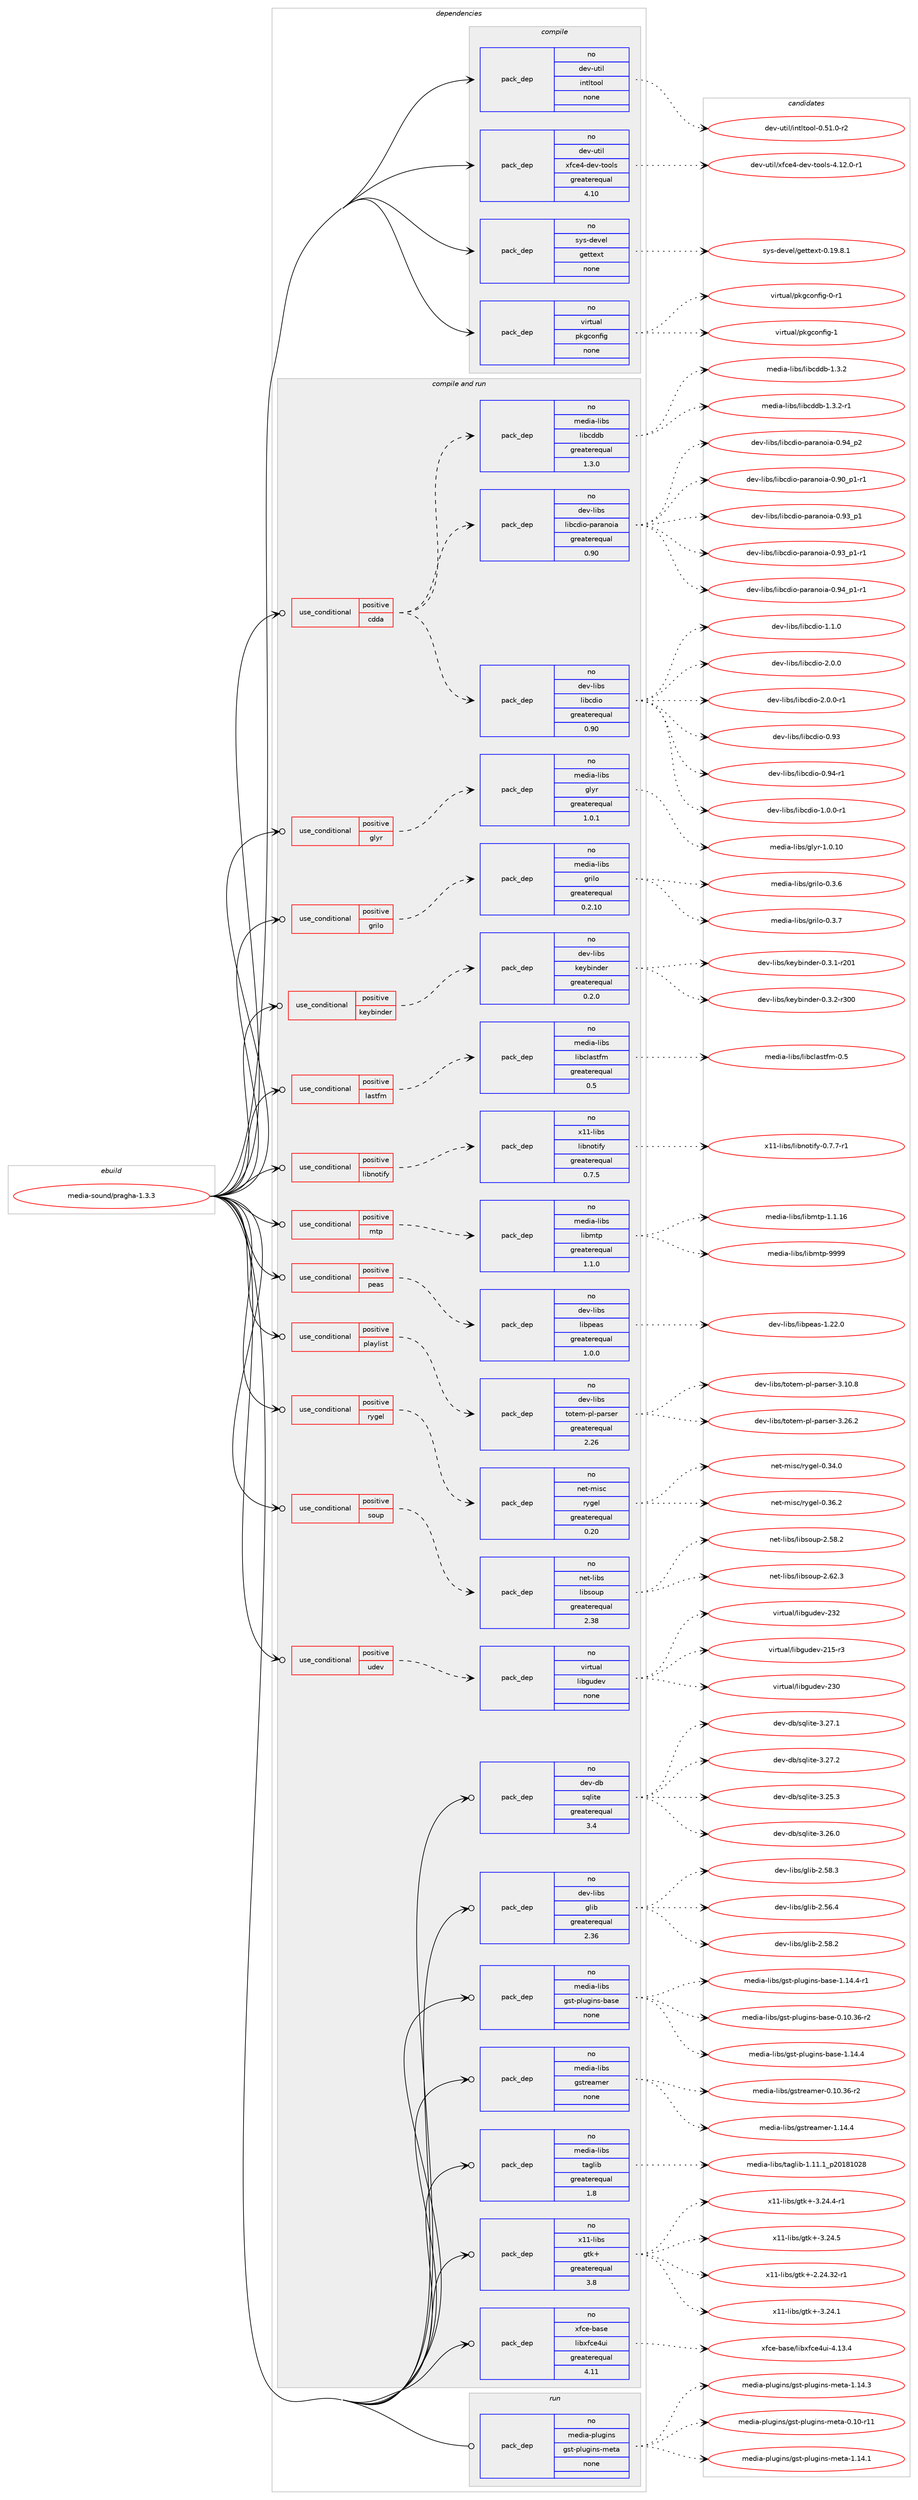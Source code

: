 digraph prolog {

# *************
# Graph options
# *************

newrank=true;
concentrate=true;
compound=true;
graph [rankdir=LR,fontname=Helvetica,fontsize=10,ranksep=1.5];#, ranksep=2.5, nodesep=0.2];
edge  [arrowhead=vee];
node  [fontname=Helvetica,fontsize=10];

# **********
# The ebuild
# **********

subgraph cluster_leftcol {
color=gray;
rank=same;
label=<<i>ebuild</i>>;
id [label="media-sound/pragha-1.3.3", color=red, width=4, href="../media-sound/pragha-1.3.3.svg"];
}

# ****************
# The dependencies
# ****************

subgraph cluster_midcol {
color=gray;
label=<<i>dependencies</i>>;
subgraph cluster_compile {
fillcolor="#eeeeee";
style=filled;
label=<<i>compile</i>>;
subgraph pack1165012 {
dependency1629195 [label=<<TABLE BORDER="0" CELLBORDER="1" CELLSPACING="0" CELLPADDING="4" WIDTH="220"><TR><TD ROWSPAN="6" CELLPADDING="30">pack_dep</TD></TR><TR><TD WIDTH="110">no</TD></TR><TR><TD>dev-util</TD></TR><TR><TD>intltool</TD></TR><TR><TD>none</TD></TR><TR><TD></TD></TR></TABLE>>, shape=none, color=blue];
}
id:e -> dependency1629195:w [weight=20,style="solid",arrowhead="vee"];
subgraph pack1165013 {
dependency1629196 [label=<<TABLE BORDER="0" CELLBORDER="1" CELLSPACING="0" CELLPADDING="4" WIDTH="220"><TR><TD ROWSPAN="6" CELLPADDING="30">pack_dep</TD></TR><TR><TD WIDTH="110">no</TD></TR><TR><TD>dev-util</TD></TR><TR><TD>xfce4-dev-tools</TD></TR><TR><TD>greaterequal</TD></TR><TR><TD>4.10</TD></TR></TABLE>>, shape=none, color=blue];
}
id:e -> dependency1629196:w [weight=20,style="solid",arrowhead="vee"];
subgraph pack1165014 {
dependency1629197 [label=<<TABLE BORDER="0" CELLBORDER="1" CELLSPACING="0" CELLPADDING="4" WIDTH="220"><TR><TD ROWSPAN="6" CELLPADDING="30">pack_dep</TD></TR><TR><TD WIDTH="110">no</TD></TR><TR><TD>sys-devel</TD></TR><TR><TD>gettext</TD></TR><TR><TD>none</TD></TR><TR><TD></TD></TR></TABLE>>, shape=none, color=blue];
}
id:e -> dependency1629197:w [weight=20,style="solid",arrowhead="vee"];
subgraph pack1165015 {
dependency1629198 [label=<<TABLE BORDER="0" CELLBORDER="1" CELLSPACING="0" CELLPADDING="4" WIDTH="220"><TR><TD ROWSPAN="6" CELLPADDING="30">pack_dep</TD></TR><TR><TD WIDTH="110">no</TD></TR><TR><TD>virtual</TD></TR><TR><TD>pkgconfig</TD></TR><TR><TD>none</TD></TR><TR><TD></TD></TR></TABLE>>, shape=none, color=blue];
}
id:e -> dependency1629198:w [weight=20,style="solid",arrowhead="vee"];
}
subgraph cluster_compileandrun {
fillcolor="#eeeeee";
style=filled;
label=<<i>compile and run</i>>;
subgraph cond437871 {
dependency1629199 [label=<<TABLE BORDER="0" CELLBORDER="1" CELLSPACING="0" CELLPADDING="4"><TR><TD ROWSPAN="3" CELLPADDING="10">use_conditional</TD></TR><TR><TD>positive</TD></TR><TR><TD>cdda</TD></TR></TABLE>>, shape=none, color=red];
subgraph pack1165016 {
dependency1629200 [label=<<TABLE BORDER="0" CELLBORDER="1" CELLSPACING="0" CELLPADDING="4" WIDTH="220"><TR><TD ROWSPAN="6" CELLPADDING="30">pack_dep</TD></TR><TR><TD WIDTH="110">no</TD></TR><TR><TD>dev-libs</TD></TR><TR><TD>libcdio</TD></TR><TR><TD>greaterequal</TD></TR><TR><TD>0.90</TD></TR></TABLE>>, shape=none, color=blue];
}
dependency1629199:e -> dependency1629200:w [weight=20,style="dashed",arrowhead="vee"];
subgraph pack1165017 {
dependency1629201 [label=<<TABLE BORDER="0" CELLBORDER="1" CELLSPACING="0" CELLPADDING="4" WIDTH="220"><TR><TD ROWSPAN="6" CELLPADDING="30">pack_dep</TD></TR><TR><TD WIDTH="110">no</TD></TR><TR><TD>dev-libs</TD></TR><TR><TD>libcdio-paranoia</TD></TR><TR><TD>greaterequal</TD></TR><TR><TD>0.90</TD></TR></TABLE>>, shape=none, color=blue];
}
dependency1629199:e -> dependency1629201:w [weight=20,style="dashed",arrowhead="vee"];
subgraph pack1165018 {
dependency1629202 [label=<<TABLE BORDER="0" CELLBORDER="1" CELLSPACING="0" CELLPADDING="4" WIDTH="220"><TR><TD ROWSPAN="6" CELLPADDING="30">pack_dep</TD></TR><TR><TD WIDTH="110">no</TD></TR><TR><TD>media-libs</TD></TR><TR><TD>libcddb</TD></TR><TR><TD>greaterequal</TD></TR><TR><TD>1.3.0</TD></TR></TABLE>>, shape=none, color=blue];
}
dependency1629199:e -> dependency1629202:w [weight=20,style="dashed",arrowhead="vee"];
}
id:e -> dependency1629199:w [weight=20,style="solid",arrowhead="odotvee"];
subgraph cond437872 {
dependency1629203 [label=<<TABLE BORDER="0" CELLBORDER="1" CELLSPACING="0" CELLPADDING="4"><TR><TD ROWSPAN="3" CELLPADDING="10">use_conditional</TD></TR><TR><TD>positive</TD></TR><TR><TD>glyr</TD></TR></TABLE>>, shape=none, color=red];
subgraph pack1165019 {
dependency1629204 [label=<<TABLE BORDER="0" CELLBORDER="1" CELLSPACING="0" CELLPADDING="4" WIDTH="220"><TR><TD ROWSPAN="6" CELLPADDING="30">pack_dep</TD></TR><TR><TD WIDTH="110">no</TD></TR><TR><TD>media-libs</TD></TR><TR><TD>glyr</TD></TR><TR><TD>greaterequal</TD></TR><TR><TD>1.0.1</TD></TR></TABLE>>, shape=none, color=blue];
}
dependency1629203:e -> dependency1629204:w [weight=20,style="dashed",arrowhead="vee"];
}
id:e -> dependency1629203:w [weight=20,style="solid",arrowhead="odotvee"];
subgraph cond437873 {
dependency1629205 [label=<<TABLE BORDER="0" CELLBORDER="1" CELLSPACING="0" CELLPADDING="4"><TR><TD ROWSPAN="3" CELLPADDING="10">use_conditional</TD></TR><TR><TD>positive</TD></TR><TR><TD>grilo</TD></TR></TABLE>>, shape=none, color=red];
subgraph pack1165020 {
dependency1629206 [label=<<TABLE BORDER="0" CELLBORDER="1" CELLSPACING="0" CELLPADDING="4" WIDTH="220"><TR><TD ROWSPAN="6" CELLPADDING="30">pack_dep</TD></TR><TR><TD WIDTH="110">no</TD></TR><TR><TD>media-libs</TD></TR><TR><TD>grilo</TD></TR><TR><TD>greaterequal</TD></TR><TR><TD>0.2.10</TD></TR></TABLE>>, shape=none, color=blue];
}
dependency1629205:e -> dependency1629206:w [weight=20,style="dashed",arrowhead="vee"];
}
id:e -> dependency1629205:w [weight=20,style="solid",arrowhead="odotvee"];
subgraph cond437874 {
dependency1629207 [label=<<TABLE BORDER="0" CELLBORDER="1" CELLSPACING="0" CELLPADDING="4"><TR><TD ROWSPAN="3" CELLPADDING="10">use_conditional</TD></TR><TR><TD>positive</TD></TR><TR><TD>keybinder</TD></TR></TABLE>>, shape=none, color=red];
subgraph pack1165021 {
dependency1629208 [label=<<TABLE BORDER="0" CELLBORDER="1" CELLSPACING="0" CELLPADDING="4" WIDTH="220"><TR><TD ROWSPAN="6" CELLPADDING="30">pack_dep</TD></TR><TR><TD WIDTH="110">no</TD></TR><TR><TD>dev-libs</TD></TR><TR><TD>keybinder</TD></TR><TR><TD>greaterequal</TD></TR><TR><TD>0.2.0</TD></TR></TABLE>>, shape=none, color=blue];
}
dependency1629207:e -> dependency1629208:w [weight=20,style="dashed",arrowhead="vee"];
}
id:e -> dependency1629207:w [weight=20,style="solid",arrowhead="odotvee"];
subgraph cond437875 {
dependency1629209 [label=<<TABLE BORDER="0" CELLBORDER="1" CELLSPACING="0" CELLPADDING="4"><TR><TD ROWSPAN="3" CELLPADDING="10">use_conditional</TD></TR><TR><TD>positive</TD></TR><TR><TD>lastfm</TD></TR></TABLE>>, shape=none, color=red];
subgraph pack1165022 {
dependency1629210 [label=<<TABLE BORDER="0" CELLBORDER="1" CELLSPACING="0" CELLPADDING="4" WIDTH="220"><TR><TD ROWSPAN="6" CELLPADDING="30">pack_dep</TD></TR><TR><TD WIDTH="110">no</TD></TR><TR><TD>media-libs</TD></TR><TR><TD>libclastfm</TD></TR><TR><TD>greaterequal</TD></TR><TR><TD>0.5</TD></TR></TABLE>>, shape=none, color=blue];
}
dependency1629209:e -> dependency1629210:w [weight=20,style="dashed",arrowhead="vee"];
}
id:e -> dependency1629209:w [weight=20,style="solid",arrowhead="odotvee"];
subgraph cond437876 {
dependency1629211 [label=<<TABLE BORDER="0" CELLBORDER="1" CELLSPACING="0" CELLPADDING="4"><TR><TD ROWSPAN="3" CELLPADDING="10">use_conditional</TD></TR><TR><TD>positive</TD></TR><TR><TD>libnotify</TD></TR></TABLE>>, shape=none, color=red];
subgraph pack1165023 {
dependency1629212 [label=<<TABLE BORDER="0" CELLBORDER="1" CELLSPACING="0" CELLPADDING="4" WIDTH="220"><TR><TD ROWSPAN="6" CELLPADDING="30">pack_dep</TD></TR><TR><TD WIDTH="110">no</TD></TR><TR><TD>x11-libs</TD></TR><TR><TD>libnotify</TD></TR><TR><TD>greaterequal</TD></TR><TR><TD>0.7.5</TD></TR></TABLE>>, shape=none, color=blue];
}
dependency1629211:e -> dependency1629212:w [weight=20,style="dashed",arrowhead="vee"];
}
id:e -> dependency1629211:w [weight=20,style="solid",arrowhead="odotvee"];
subgraph cond437877 {
dependency1629213 [label=<<TABLE BORDER="0" CELLBORDER="1" CELLSPACING="0" CELLPADDING="4"><TR><TD ROWSPAN="3" CELLPADDING="10">use_conditional</TD></TR><TR><TD>positive</TD></TR><TR><TD>mtp</TD></TR></TABLE>>, shape=none, color=red];
subgraph pack1165024 {
dependency1629214 [label=<<TABLE BORDER="0" CELLBORDER="1" CELLSPACING="0" CELLPADDING="4" WIDTH="220"><TR><TD ROWSPAN="6" CELLPADDING="30">pack_dep</TD></TR><TR><TD WIDTH="110">no</TD></TR><TR><TD>media-libs</TD></TR><TR><TD>libmtp</TD></TR><TR><TD>greaterequal</TD></TR><TR><TD>1.1.0</TD></TR></TABLE>>, shape=none, color=blue];
}
dependency1629213:e -> dependency1629214:w [weight=20,style="dashed",arrowhead="vee"];
}
id:e -> dependency1629213:w [weight=20,style="solid",arrowhead="odotvee"];
subgraph cond437878 {
dependency1629215 [label=<<TABLE BORDER="0" CELLBORDER="1" CELLSPACING="0" CELLPADDING="4"><TR><TD ROWSPAN="3" CELLPADDING="10">use_conditional</TD></TR><TR><TD>positive</TD></TR><TR><TD>peas</TD></TR></TABLE>>, shape=none, color=red];
subgraph pack1165025 {
dependency1629216 [label=<<TABLE BORDER="0" CELLBORDER="1" CELLSPACING="0" CELLPADDING="4" WIDTH="220"><TR><TD ROWSPAN="6" CELLPADDING="30">pack_dep</TD></TR><TR><TD WIDTH="110">no</TD></TR><TR><TD>dev-libs</TD></TR><TR><TD>libpeas</TD></TR><TR><TD>greaterequal</TD></TR><TR><TD>1.0.0</TD></TR></TABLE>>, shape=none, color=blue];
}
dependency1629215:e -> dependency1629216:w [weight=20,style="dashed",arrowhead="vee"];
}
id:e -> dependency1629215:w [weight=20,style="solid",arrowhead="odotvee"];
subgraph cond437879 {
dependency1629217 [label=<<TABLE BORDER="0" CELLBORDER="1" CELLSPACING="0" CELLPADDING="4"><TR><TD ROWSPAN="3" CELLPADDING="10">use_conditional</TD></TR><TR><TD>positive</TD></TR><TR><TD>playlist</TD></TR></TABLE>>, shape=none, color=red];
subgraph pack1165026 {
dependency1629218 [label=<<TABLE BORDER="0" CELLBORDER="1" CELLSPACING="0" CELLPADDING="4" WIDTH="220"><TR><TD ROWSPAN="6" CELLPADDING="30">pack_dep</TD></TR><TR><TD WIDTH="110">no</TD></TR><TR><TD>dev-libs</TD></TR><TR><TD>totem-pl-parser</TD></TR><TR><TD>greaterequal</TD></TR><TR><TD>2.26</TD></TR></TABLE>>, shape=none, color=blue];
}
dependency1629217:e -> dependency1629218:w [weight=20,style="dashed",arrowhead="vee"];
}
id:e -> dependency1629217:w [weight=20,style="solid",arrowhead="odotvee"];
subgraph cond437880 {
dependency1629219 [label=<<TABLE BORDER="0" CELLBORDER="1" CELLSPACING="0" CELLPADDING="4"><TR><TD ROWSPAN="3" CELLPADDING="10">use_conditional</TD></TR><TR><TD>positive</TD></TR><TR><TD>rygel</TD></TR></TABLE>>, shape=none, color=red];
subgraph pack1165027 {
dependency1629220 [label=<<TABLE BORDER="0" CELLBORDER="1" CELLSPACING="0" CELLPADDING="4" WIDTH="220"><TR><TD ROWSPAN="6" CELLPADDING="30">pack_dep</TD></TR><TR><TD WIDTH="110">no</TD></TR><TR><TD>net-misc</TD></TR><TR><TD>rygel</TD></TR><TR><TD>greaterequal</TD></TR><TR><TD>0.20</TD></TR></TABLE>>, shape=none, color=blue];
}
dependency1629219:e -> dependency1629220:w [weight=20,style="dashed",arrowhead="vee"];
}
id:e -> dependency1629219:w [weight=20,style="solid",arrowhead="odotvee"];
subgraph cond437881 {
dependency1629221 [label=<<TABLE BORDER="0" CELLBORDER="1" CELLSPACING="0" CELLPADDING="4"><TR><TD ROWSPAN="3" CELLPADDING="10">use_conditional</TD></TR><TR><TD>positive</TD></TR><TR><TD>soup</TD></TR></TABLE>>, shape=none, color=red];
subgraph pack1165028 {
dependency1629222 [label=<<TABLE BORDER="0" CELLBORDER="1" CELLSPACING="0" CELLPADDING="4" WIDTH="220"><TR><TD ROWSPAN="6" CELLPADDING="30">pack_dep</TD></TR><TR><TD WIDTH="110">no</TD></TR><TR><TD>net-libs</TD></TR><TR><TD>libsoup</TD></TR><TR><TD>greaterequal</TD></TR><TR><TD>2.38</TD></TR></TABLE>>, shape=none, color=blue];
}
dependency1629221:e -> dependency1629222:w [weight=20,style="dashed",arrowhead="vee"];
}
id:e -> dependency1629221:w [weight=20,style="solid",arrowhead="odotvee"];
subgraph cond437882 {
dependency1629223 [label=<<TABLE BORDER="0" CELLBORDER="1" CELLSPACING="0" CELLPADDING="4"><TR><TD ROWSPAN="3" CELLPADDING="10">use_conditional</TD></TR><TR><TD>positive</TD></TR><TR><TD>udev</TD></TR></TABLE>>, shape=none, color=red];
subgraph pack1165029 {
dependency1629224 [label=<<TABLE BORDER="0" CELLBORDER="1" CELLSPACING="0" CELLPADDING="4" WIDTH="220"><TR><TD ROWSPAN="6" CELLPADDING="30">pack_dep</TD></TR><TR><TD WIDTH="110">no</TD></TR><TR><TD>virtual</TD></TR><TR><TD>libgudev</TD></TR><TR><TD>none</TD></TR><TR><TD></TD></TR></TABLE>>, shape=none, color=blue];
}
dependency1629223:e -> dependency1629224:w [weight=20,style="dashed",arrowhead="vee"];
}
id:e -> dependency1629223:w [weight=20,style="solid",arrowhead="odotvee"];
subgraph pack1165030 {
dependency1629225 [label=<<TABLE BORDER="0" CELLBORDER="1" CELLSPACING="0" CELLPADDING="4" WIDTH="220"><TR><TD ROWSPAN="6" CELLPADDING="30">pack_dep</TD></TR><TR><TD WIDTH="110">no</TD></TR><TR><TD>dev-db</TD></TR><TR><TD>sqlite</TD></TR><TR><TD>greaterequal</TD></TR><TR><TD>3.4</TD></TR></TABLE>>, shape=none, color=blue];
}
id:e -> dependency1629225:w [weight=20,style="solid",arrowhead="odotvee"];
subgraph pack1165031 {
dependency1629226 [label=<<TABLE BORDER="0" CELLBORDER="1" CELLSPACING="0" CELLPADDING="4" WIDTH="220"><TR><TD ROWSPAN="6" CELLPADDING="30">pack_dep</TD></TR><TR><TD WIDTH="110">no</TD></TR><TR><TD>dev-libs</TD></TR><TR><TD>glib</TD></TR><TR><TD>greaterequal</TD></TR><TR><TD>2.36</TD></TR></TABLE>>, shape=none, color=blue];
}
id:e -> dependency1629226:w [weight=20,style="solid",arrowhead="odotvee"];
subgraph pack1165032 {
dependency1629227 [label=<<TABLE BORDER="0" CELLBORDER="1" CELLSPACING="0" CELLPADDING="4" WIDTH="220"><TR><TD ROWSPAN="6" CELLPADDING="30">pack_dep</TD></TR><TR><TD WIDTH="110">no</TD></TR><TR><TD>media-libs</TD></TR><TR><TD>gst-plugins-base</TD></TR><TR><TD>none</TD></TR><TR><TD></TD></TR></TABLE>>, shape=none, color=blue];
}
id:e -> dependency1629227:w [weight=20,style="solid",arrowhead="odotvee"];
subgraph pack1165033 {
dependency1629228 [label=<<TABLE BORDER="0" CELLBORDER="1" CELLSPACING="0" CELLPADDING="4" WIDTH="220"><TR><TD ROWSPAN="6" CELLPADDING="30">pack_dep</TD></TR><TR><TD WIDTH="110">no</TD></TR><TR><TD>media-libs</TD></TR><TR><TD>gstreamer</TD></TR><TR><TD>none</TD></TR><TR><TD></TD></TR></TABLE>>, shape=none, color=blue];
}
id:e -> dependency1629228:w [weight=20,style="solid",arrowhead="odotvee"];
subgraph pack1165034 {
dependency1629229 [label=<<TABLE BORDER="0" CELLBORDER="1" CELLSPACING="0" CELLPADDING="4" WIDTH="220"><TR><TD ROWSPAN="6" CELLPADDING="30">pack_dep</TD></TR><TR><TD WIDTH="110">no</TD></TR><TR><TD>media-libs</TD></TR><TR><TD>taglib</TD></TR><TR><TD>greaterequal</TD></TR><TR><TD>1.8</TD></TR></TABLE>>, shape=none, color=blue];
}
id:e -> dependency1629229:w [weight=20,style="solid",arrowhead="odotvee"];
subgraph pack1165035 {
dependency1629230 [label=<<TABLE BORDER="0" CELLBORDER="1" CELLSPACING="0" CELLPADDING="4" WIDTH="220"><TR><TD ROWSPAN="6" CELLPADDING="30">pack_dep</TD></TR><TR><TD WIDTH="110">no</TD></TR><TR><TD>x11-libs</TD></TR><TR><TD>gtk+</TD></TR><TR><TD>greaterequal</TD></TR><TR><TD>3.8</TD></TR></TABLE>>, shape=none, color=blue];
}
id:e -> dependency1629230:w [weight=20,style="solid",arrowhead="odotvee"];
subgraph pack1165036 {
dependency1629231 [label=<<TABLE BORDER="0" CELLBORDER="1" CELLSPACING="0" CELLPADDING="4" WIDTH="220"><TR><TD ROWSPAN="6" CELLPADDING="30">pack_dep</TD></TR><TR><TD WIDTH="110">no</TD></TR><TR><TD>xfce-base</TD></TR><TR><TD>libxfce4ui</TD></TR><TR><TD>greaterequal</TD></TR><TR><TD>4.11</TD></TR></TABLE>>, shape=none, color=blue];
}
id:e -> dependency1629231:w [weight=20,style="solid",arrowhead="odotvee"];
}
subgraph cluster_run {
fillcolor="#eeeeee";
style=filled;
label=<<i>run</i>>;
subgraph pack1165037 {
dependency1629232 [label=<<TABLE BORDER="0" CELLBORDER="1" CELLSPACING="0" CELLPADDING="4" WIDTH="220"><TR><TD ROWSPAN="6" CELLPADDING="30">pack_dep</TD></TR><TR><TD WIDTH="110">no</TD></TR><TR><TD>media-plugins</TD></TR><TR><TD>gst-plugins-meta</TD></TR><TR><TD>none</TD></TR><TR><TD></TD></TR></TABLE>>, shape=none, color=blue];
}
id:e -> dependency1629232:w [weight=20,style="solid",arrowhead="odot"];
}
}

# **************
# The candidates
# **************

subgraph cluster_choices {
rank=same;
color=gray;
label=<<i>candidates</i>>;

subgraph choice1165012 {
color=black;
nodesep=1;
choice1001011184511711610510847105110116108116111111108454846534946484511450 [label="dev-util/intltool-0.51.0-r2", color=red, width=4,href="../dev-util/intltool-0.51.0-r2.svg"];
dependency1629195:e -> choice1001011184511711610510847105110116108116111111108454846534946484511450:w [style=dotted,weight="100"];
}
subgraph choice1165013 {
color=black;
nodesep=1;
choice100101118451171161051084712010299101524510010111845116111111108115455246495046484511449 [label="dev-util/xfce4-dev-tools-4.12.0-r1", color=red, width=4,href="../dev-util/xfce4-dev-tools-4.12.0-r1.svg"];
dependency1629196:e -> choice100101118451171161051084712010299101524510010111845116111111108115455246495046484511449:w [style=dotted,weight="100"];
}
subgraph choice1165014 {
color=black;
nodesep=1;
choice1151211154510010111810110847103101116116101120116454846495746564649 [label="sys-devel/gettext-0.19.8.1", color=red, width=4,href="../sys-devel/gettext-0.19.8.1.svg"];
dependency1629197:e -> choice1151211154510010111810110847103101116116101120116454846495746564649:w [style=dotted,weight="100"];
}
subgraph choice1165015 {
color=black;
nodesep=1;
choice11810511411611797108471121071039911111010210510345484511449 [label="virtual/pkgconfig-0-r1", color=red, width=4,href="../virtual/pkgconfig-0-r1.svg"];
choice1181051141161179710847112107103991111101021051034549 [label="virtual/pkgconfig-1", color=red, width=4,href="../virtual/pkgconfig-1.svg"];
dependency1629198:e -> choice11810511411611797108471121071039911111010210510345484511449:w [style=dotted,weight="100"];
dependency1629198:e -> choice1181051141161179710847112107103991111101021051034549:w [style=dotted,weight="100"];
}
subgraph choice1165016 {
color=black;
nodesep=1;
choice10010111845108105981154710810598991001051114548465751 [label="dev-libs/libcdio-0.93", color=red, width=4,href="../dev-libs/libcdio-0.93.svg"];
choice100101118451081059811547108105989910010511145484657524511449 [label="dev-libs/libcdio-0.94-r1", color=red, width=4,href="../dev-libs/libcdio-0.94-r1.svg"];
choice10010111845108105981154710810598991001051114549464846484511449 [label="dev-libs/libcdio-1.0.0-r1", color=red, width=4,href="../dev-libs/libcdio-1.0.0-r1.svg"];
choice1001011184510810598115471081059899100105111454946494648 [label="dev-libs/libcdio-1.1.0", color=red, width=4,href="../dev-libs/libcdio-1.1.0.svg"];
choice1001011184510810598115471081059899100105111455046484648 [label="dev-libs/libcdio-2.0.0", color=red, width=4,href="../dev-libs/libcdio-2.0.0.svg"];
choice10010111845108105981154710810598991001051114550464846484511449 [label="dev-libs/libcdio-2.0.0-r1", color=red, width=4,href="../dev-libs/libcdio-2.0.0-r1.svg"];
dependency1629200:e -> choice10010111845108105981154710810598991001051114548465751:w [style=dotted,weight="100"];
dependency1629200:e -> choice100101118451081059811547108105989910010511145484657524511449:w [style=dotted,weight="100"];
dependency1629200:e -> choice10010111845108105981154710810598991001051114549464846484511449:w [style=dotted,weight="100"];
dependency1629200:e -> choice1001011184510810598115471081059899100105111454946494648:w [style=dotted,weight="100"];
dependency1629200:e -> choice1001011184510810598115471081059899100105111455046484648:w [style=dotted,weight="100"];
dependency1629200:e -> choice10010111845108105981154710810598991001051114550464846484511449:w [style=dotted,weight="100"];
}
subgraph choice1165017 {
color=black;
nodesep=1;
choice100101118451081059811547108105989910010511145112971149711011110597454846574895112494511449 [label="dev-libs/libcdio-paranoia-0.90_p1-r1", color=red, width=4,href="../dev-libs/libcdio-paranoia-0.90_p1-r1.svg"];
choice10010111845108105981154710810598991001051114511297114971101111059745484657519511249 [label="dev-libs/libcdio-paranoia-0.93_p1", color=red, width=4,href="../dev-libs/libcdio-paranoia-0.93_p1.svg"];
choice100101118451081059811547108105989910010511145112971149711011110597454846575195112494511449 [label="dev-libs/libcdio-paranoia-0.93_p1-r1", color=red, width=4,href="../dev-libs/libcdio-paranoia-0.93_p1-r1.svg"];
choice100101118451081059811547108105989910010511145112971149711011110597454846575295112494511449 [label="dev-libs/libcdio-paranoia-0.94_p1-r1", color=red, width=4,href="../dev-libs/libcdio-paranoia-0.94_p1-r1.svg"];
choice10010111845108105981154710810598991001051114511297114971101111059745484657529511250 [label="dev-libs/libcdio-paranoia-0.94_p2", color=red, width=4,href="../dev-libs/libcdio-paranoia-0.94_p2.svg"];
dependency1629201:e -> choice100101118451081059811547108105989910010511145112971149711011110597454846574895112494511449:w [style=dotted,weight="100"];
dependency1629201:e -> choice10010111845108105981154710810598991001051114511297114971101111059745484657519511249:w [style=dotted,weight="100"];
dependency1629201:e -> choice100101118451081059811547108105989910010511145112971149711011110597454846575195112494511449:w [style=dotted,weight="100"];
dependency1629201:e -> choice100101118451081059811547108105989910010511145112971149711011110597454846575295112494511449:w [style=dotted,weight="100"];
dependency1629201:e -> choice10010111845108105981154710810598991001051114511297114971101111059745484657529511250:w [style=dotted,weight="100"];
}
subgraph choice1165018 {
color=black;
nodesep=1;
choice10910110010597451081059811547108105989910010098454946514650 [label="media-libs/libcddb-1.3.2", color=red, width=4,href="../media-libs/libcddb-1.3.2.svg"];
choice109101100105974510810598115471081059899100100984549465146504511449 [label="media-libs/libcddb-1.3.2-r1", color=red, width=4,href="../media-libs/libcddb-1.3.2-r1.svg"];
dependency1629202:e -> choice10910110010597451081059811547108105989910010098454946514650:w [style=dotted,weight="100"];
dependency1629202:e -> choice109101100105974510810598115471081059899100100984549465146504511449:w [style=dotted,weight="100"];
}
subgraph choice1165019 {
color=black;
nodesep=1;
choice1091011001059745108105981154710310812111445494648464948 [label="media-libs/glyr-1.0.10", color=red, width=4,href="../media-libs/glyr-1.0.10.svg"];
dependency1629204:e -> choice1091011001059745108105981154710310812111445494648464948:w [style=dotted,weight="100"];
}
subgraph choice1165020 {
color=black;
nodesep=1;
choice10910110010597451081059811547103114105108111454846514654 [label="media-libs/grilo-0.3.6", color=red, width=4,href="../media-libs/grilo-0.3.6.svg"];
choice10910110010597451081059811547103114105108111454846514655 [label="media-libs/grilo-0.3.7", color=red, width=4,href="../media-libs/grilo-0.3.7.svg"];
dependency1629206:e -> choice10910110010597451081059811547103114105108111454846514654:w [style=dotted,weight="100"];
dependency1629206:e -> choice10910110010597451081059811547103114105108111454846514655:w [style=dotted,weight="100"];
}
subgraph choice1165021 {
color=black;
nodesep=1;
choice1001011184510810598115471071011219810511010010111445484651464945114504849 [label="dev-libs/keybinder-0.3.1-r201", color=red, width=4,href="../dev-libs/keybinder-0.3.1-r201.svg"];
choice1001011184510810598115471071011219810511010010111445484651465045114514848 [label="dev-libs/keybinder-0.3.2-r300", color=red, width=4,href="../dev-libs/keybinder-0.3.2-r300.svg"];
dependency1629208:e -> choice1001011184510810598115471071011219810511010010111445484651464945114504849:w [style=dotted,weight="100"];
dependency1629208:e -> choice1001011184510810598115471071011219810511010010111445484651465045114514848:w [style=dotted,weight="100"];
}
subgraph choice1165022 {
color=black;
nodesep=1;
choice1091011001059745108105981154710810598991089711511610210945484653 [label="media-libs/libclastfm-0.5", color=red, width=4,href="../media-libs/libclastfm-0.5.svg"];
dependency1629210:e -> choice1091011001059745108105981154710810598991089711511610210945484653:w [style=dotted,weight="100"];
}
subgraph choice1165023 {
color=black;
nodesep=1;
choice1204949451081059811547108105981101111161051021214548465546554511449 [label="x11-libs/libnotify-0.7.7-r1", color=red, width=4,href="../x11-libs/libnotify-0.7.7-r1.svg"];
dependency1629212:e -> choice1204949451081059811547108105981101111161051021214548465546554511449:w [style=dotted,weight="100"];
}
subgraph choice1165024 {
color=black;
nodesep=1;
choice109101100105974510810598115471081059810911611245494649464954 [label="media-libs/libmtp-1.1.16", color=red, width=4,href="../media-libs/libmtp-1.1.16.svg"];
choice10910110010597451081059811547108105981091161124557575757 [label="media-libs/libmtp-9999", color=red, width=4,href="../media-libs/libmtp-9999.svg"];
dependency1629214:e -> choice109101100105974510810598115471081059810911611245494649464954:w [style=dotted,weight="100"];
dependency1629214:e -> choice10910110010597451081059811547108105981091161124557575757:w [style=dotted,weight="100"];
}
subgraph choice1165025 {
color=black;
nodesep=1;
choice100101118451081059811547108105981121019711545494650504648 [label="dev-libs/libpeas-1.22.0", color=red, width=4,href="../dev-libs/libpeas-1.22.0.svg"];
dependency1629216:e -> choice100101118451081059811547108105981121019711545494650504648:w [style=dotted,weight="100"];
}
subgraph choice1165026 {
color=black;
nodesep=1;
choice10010111845108105981154711611111610110945112108451129711411510111445514649484656 [label="dev-libs/totem-pl-parser-3.10.8", color=red, width=4,href="../dev-libs/totem-pl-parser-3.10.8.svg"];
choice10010111845108105981154711611111610110945112108451129711411510111445514650544650 [label="dev-libs/totem-pl-parser-3.26.2", color=red, width=4,href="../dev-libs/totem-pl-parser-3.26.2.svg"];
dependency1629218:e -> choice10010111845108105981154711611111610110945112108451129711411510111445514649484656:w [style=dotted,weight="100"];
dependency1629218:e -> choice10010111845108105981154711611111610110945112108451129711411510111445514650544650:w [style=dotted,weight="100"];
}
subgraph choice1165027 {
color=black;
nodesep=1;
choice11010111645109105115994711412110310110845484651524648 [label="net-misc/rygel-0.34.0", color=red, width=4,href="../net-misc/rygel-0.34.0.svg"];
choice11010111645109105115994711412110310110845484651544650 [label="net-misc/rygel-0.36.2", color=red, width=4,href="../net-misc/rygel-0.36.2.svg"];
dependency1629220:e -> choice11010111645109105115994711412110310110845484651524648:w [style=dotted,weight="100"];
dependency1629220:e -> choice11010111645109105115994711412110310110845484651544650:w [style=dotted,weight="100"];
}
subgraph choice1165028 {
color=black;
nodesep=1;
choice1101011164510810598115471081059811511111711245504653564650 [label="net-libs/libsoup-2.58.2", color=red, width=4,href="../net-libs/libsoup-2.58.2.svg"];
choice1101011164510810598115471081059811511111711245504654504651 [label="net-libs/libsoup-2.62.3", color=red, width=4,href="../net-libs/libsoup-2.62.3.svg"];
dependency1629222:e -> choice1101011164510810598115471081059811511111711245504653564650:w [style=dotted,weight="100"];
dependency1629222:e -> choice1101011164510810598115471081059811511111711245504654504651:w [style=dotted,weight="100"];
}
subgraph choice1165029 {
color=black;
nodesep=1;
choice118105114116117971084710810598103117100101118455049534511451 [label="virtual/libgudev-215-r3", color=red, width=4,href="../virtual/libgudev-215-r3.svg"];
choice11810511411611797108471081059810311710010111845505148 [label="virtual/libgudev-230", color=red, width=4,href="../virtual/libgudev-230.svg"];
choice11810511411611797108471081059810311710010111845505150 [label="virtual/libgudev-232", color=red, width=4,href="../virtual/libgudev-232.svg"];
dependency1629224:e -> choice118105114116117971084710810598103117100101118455049534511451:w [style=dotted,weight="100"];
dependency1629224:e -> choice11810511411611797108471081059810311710010111845505148:w [style=dotted,weight="100"];
dependency1629224:e -> choice11810511411611797108471081059810311710010111845505150:w [style=dotted,weight="100"];
}
subgraph choice1165030 {
color=black;
nodesep=1;
choice10010111845100984711511310810511610145514650534651 [label="dev-db/sqlite-3.25.3", color=red, width=4,href="../dev-db/sqlite-3.25.3.svg"];
choice10010111845100984711511310810511610145514650544648 [label="dev-db/sqlite-3.26.0", color=red, width=4,href="../dev-db/sqlite-3.26.0.svg"];
choice10010111845100984711511310810511610145514650554649 [label="dev-db/sqlite-3.27.1", color=red, width=4,href="../dev-db/sqlite-3.27.1.svg"];
choice10010111845100984711511310810511610145514650554650 [label="dev-db/sqlite-3.27.2", color=red, width=4,href="../dev-db/sqlite-3.27.2.svg"];
dependency1629225:e -> choice10010111845100984711511310810511610145514650534651:w [style=dotted,weight="100"];
dependency1629225:e -> choice10010111845100984711511310810511610145514650544648:w [style=dotted,weight="100"];
dependency1629225:e -> choice10010111845100984711511310810511610145514650554649:w [style=dotted,weight="100"];
dependency1629225:e -> choice10010111845100984711511310810511610145514650554650:w [style=dotted,weight="100"];
}
subgraph choice1165031 {
color=black;
nodesep=1;
choice1001011184510810598115471031081059845504653544652 [label="dev-libs/glib-2.56.4", color=red, width=4,href="../dev-libs/glib-2.56.4.svg"];
choice1001011184510810598115471031081059845504653564650 [label="dev-libs/glib-2.58.2", color=red, width=4,href="../dev-libs/glib-2.58.2.svg"];
choice1001011184510810598115471031081059845504653564651 [label="dev-libs/glib-2.58.3", color=red, width=4,href="../dev-libs/glib-2.58.3.svg"];
dependency1629226:e -> choice1001011184510810598115471031081059845504653544652:w [style=dotted,weight="100"];
dependency1629226:e -> choice1001011184510810598115471031081059845504653564650:w [style=dotted,weight="100"];
dependency1629226:e -> choice1001011184510810598115471031081059845504653564651:w [style=dotted,weight="100"];
}
subgraph choice1165032 {
color=black;
nodesep=1;
choice109101100105974510810598115471031151164511210811710310511011545989711510145484649484651544511450 [label="media-libs/gst-plugins-base-0.10.36-r2", color=red, width=4,href="../media-libs/gst-plugins-base-0.10.36-r2.svg"];
choice109101100105974510810598115471031151164511210811710310511011545989711510145494649524652 [label="media-libs/gst-plugins-base-1.14.4", color=red, width=4,href="../media-libs/gst-plugins-base-1.14.4.svg"];
choice1091011001059745108105981154710311511645112108117103105110115459897115101454946495246524511449 [label="media-libs/gst-plugins-base-1.14.4-r1", color=red, width=4,href="../media-libs/gst-plugins-base-1.14.4-r1.svg"];
dependency1629227:e -> choice109101100105974510810598115471031151164511210811710310511011545989711510145484649484651544511450:w [style=dotted,weight="100"];
dependency1629227:e -> choice109101100105974510810598115471031151164511210811710310511011545989711510145494649524652:w [style=dotted,weight="100"];
dependency1629227:e -> choice1091011001059745108105981154710311511645112108117103105110115459897115101454946495246524511449:w [style=dotted,weight="100"];
}
subgraph choice1165033 {
color=black;
nodesep=1;
choice109101100105974510810598115471031151161141019710910111445484649484651544511450 [label="media-libs/gstreamer-0.10.36-r2", color=red, width=4,href="../media-libs/gstreamer-0.10.36-r2.svg"];
choice109101100105974510810598115471031151161141019710910111445494649524652 [label="media-libs/gstreamer-1.14.4", color=red, width=4,href="../media-libs/gstreamer-1.14.4.svg"];
dependency1629228:e -> choice109101100105974510810598115471031151161141019710910111445484649484651544511450:w [style=dotted,weight="100"];
dependency1629228:e -> choice109101100105974510810598115471031151161141019710910111445494649524652:w [style=dotted,weight="100"];
}
subgraph choice1165034 {
color=black;
nodesep=1;
choice10910110010597451081059811547116971031081059845494649494649951125048495649485056 [label="media-libs/taglib-1.11.1_p20181028", color=red, width=4,href="../media-libs/taglib-1.11.1_p20181028.svg"];
dependency1629229:e -> choice10910110010597451081059811547116971031081059845494649494649951125048495649485056:w [style=dotted,weight="100"];
}
subgraph choice1165035 {
color=black;
nodesep=1;
choice12049494510810598115471031161074345504650524651504511449 [label="x11-libs/gtk+-2.24.32-r1", color=red, width=4,href="../x11-libs/gtk+-2.24.32-r1.svg"];
choice12049494510810598115471031161074345514650524649 [label="x11-libs/gtk+-3.24.1", color=red, width=4,href="../x11-libs/gtk+-3.24.1.svg"];
choice120494945108105981154710311610743455146505246524511449 [label="x11-libs/gtk+-3.24.4-r1", color=red, width=4,href="../x11-libs/gtk+-3.24.4-r1.svg"];
choice12049494510810598115471031161074345514650524653 [label="x11-libs/gtk+-3.24.5", color=red, width=4,href="../x11-libs/gtk+-3.24.5.svg"];
dependency1629230:e -> choice12049494510810598115471031161074345504650524651504511449:w [style=dotted,weight="100"];
dependency1629230:e -> choice12049494510810598115471031161074345514650524649:w [style=dotted,weight="100"];
dependency1629230:e -> choice120494945108105981154710311610743455146505246524511449:w [style=dotted,weight="100"];
dependency1629230:e -> choice12049494510810598115471031161074345514650524653:w [style=dotted,weight="100"];
}
subgraph choice1165036 {
color=black;
nodesep=1;
choice120102991014598971151014710810598120102991015211710545524649514652 [label="xfce-base/libxfce4ui-4.13.4", color=red, width=4,href="../xfce-base/libxfce4ui-4.13.4.svg"];
dependency1629231:e -> choice120102991014598971151014710810598120102991015211710545524649514652:w [style=dotted,weight="100"];
}
subgraph choice1165037 {
color=black;
nodesep=1;
choice1091011001059745112108117103105110115471031151164511210811710310511011545109101116974548464948451144949 [label="media-plugins/gst-plugins-meta-0.10-r11", color=red, width=4,href="../media-plugins/gst-plugins-meta-0.10-r11.svg"];
choice10910110010597451121081171031051101154710311511645112108117103105110115451091011169745494649524649 [label="media-plugins/gst-plugins-meta-1.14.1", color=red, width=4,href="../media-plugins/gst-plugins-meta-1.14.1.svg"];
choice10910110010597451121081171031051101154710311511645112108117103105110115451091011169745494649524651 [label="media-plugins/gst-plugins-meta-1.14.3", color=red, width=4,href="../media-plugins/gst-plugins-meta-1.14.3.svg"];
dependency1629232:e -> choice1091011001059745112108117103105110115471031151164511210811710310511011545109101116974548464948451144949:w [style=dotted,weight="100"];
dependency1629232:e -> choice10910110010597451121081171031051101154710311511645112108117103105110115451091011169745494649524649:w [style=dotted,weight="100"];
dependency1629232:e -> choice10910110010597451121081171031051101154710311511645112108117103105110115451091011169745494649524651:w [style=dotted,weight="100"];
}
}

}
